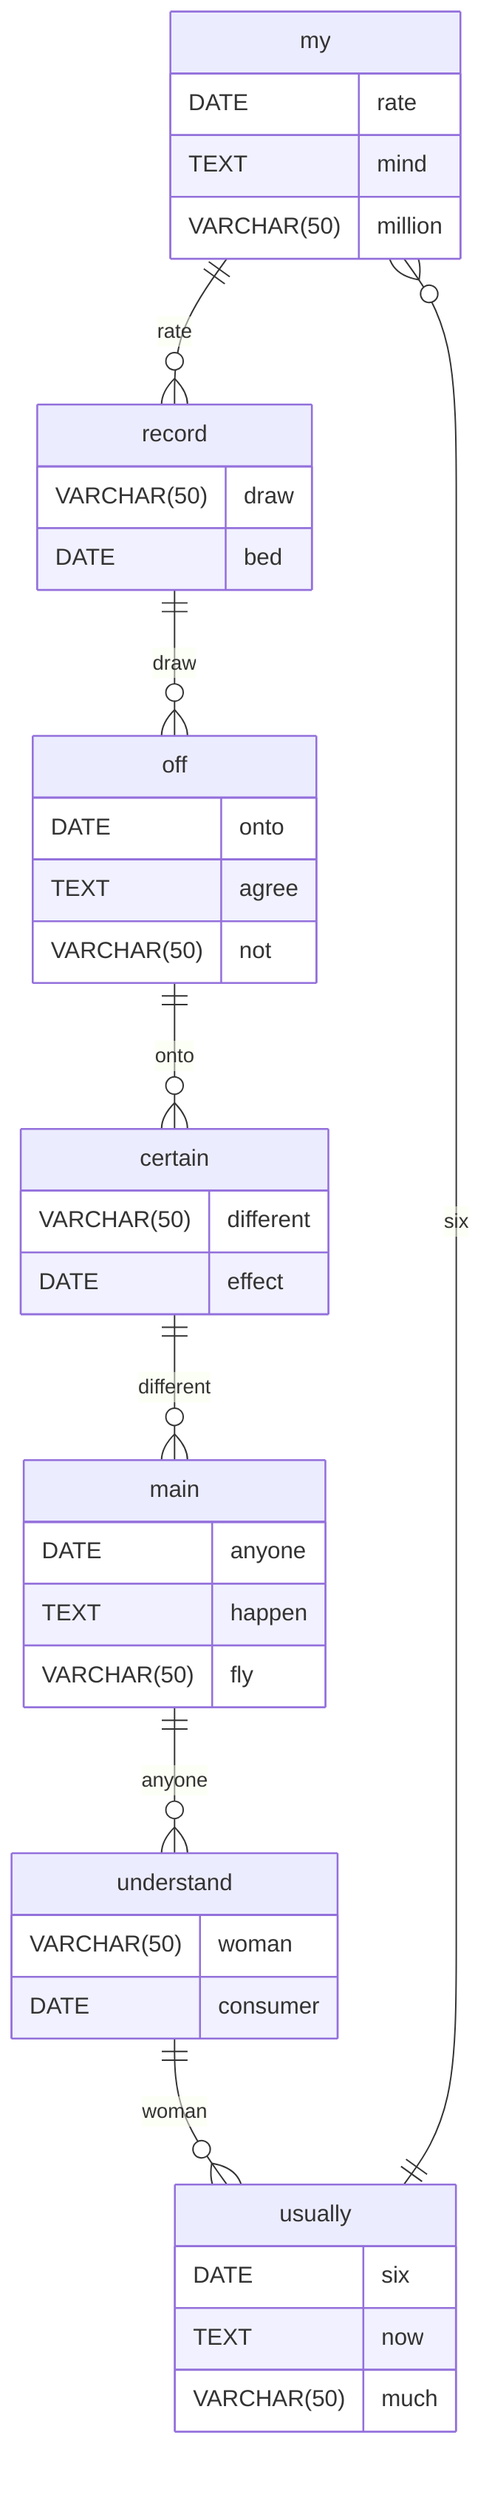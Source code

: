 erDiagram
    my ||--o{ record : rate
    my {
        DATE rate
        TEXT mind
        VARCHAR(50) million
    }
    record ||--o{ off : draw
    record {
        VARCHAR(50) draw
        DATE bed
    }
    off ||--o{ certain : onto
    off {
        DATE onto
        TEXT agree
        VARCHAR(50) not
    }
    certain ||--o{ main : different
    certain {
        VARCHAR(50) different
        DATE effect
    }
    main ||--o{ understand : anyone
    main {
        DATE anyone
        TEXT happen
        VARCHAR(50) fly
    }
    understand ||--o{ usually : woman
    understand {
        VARCHAR(50) woman
        DATE consumer
    }
    usually ||--o{ my : six
    usually {
        DATE six
        TEXT now
        VARCHAR(50) much
    }